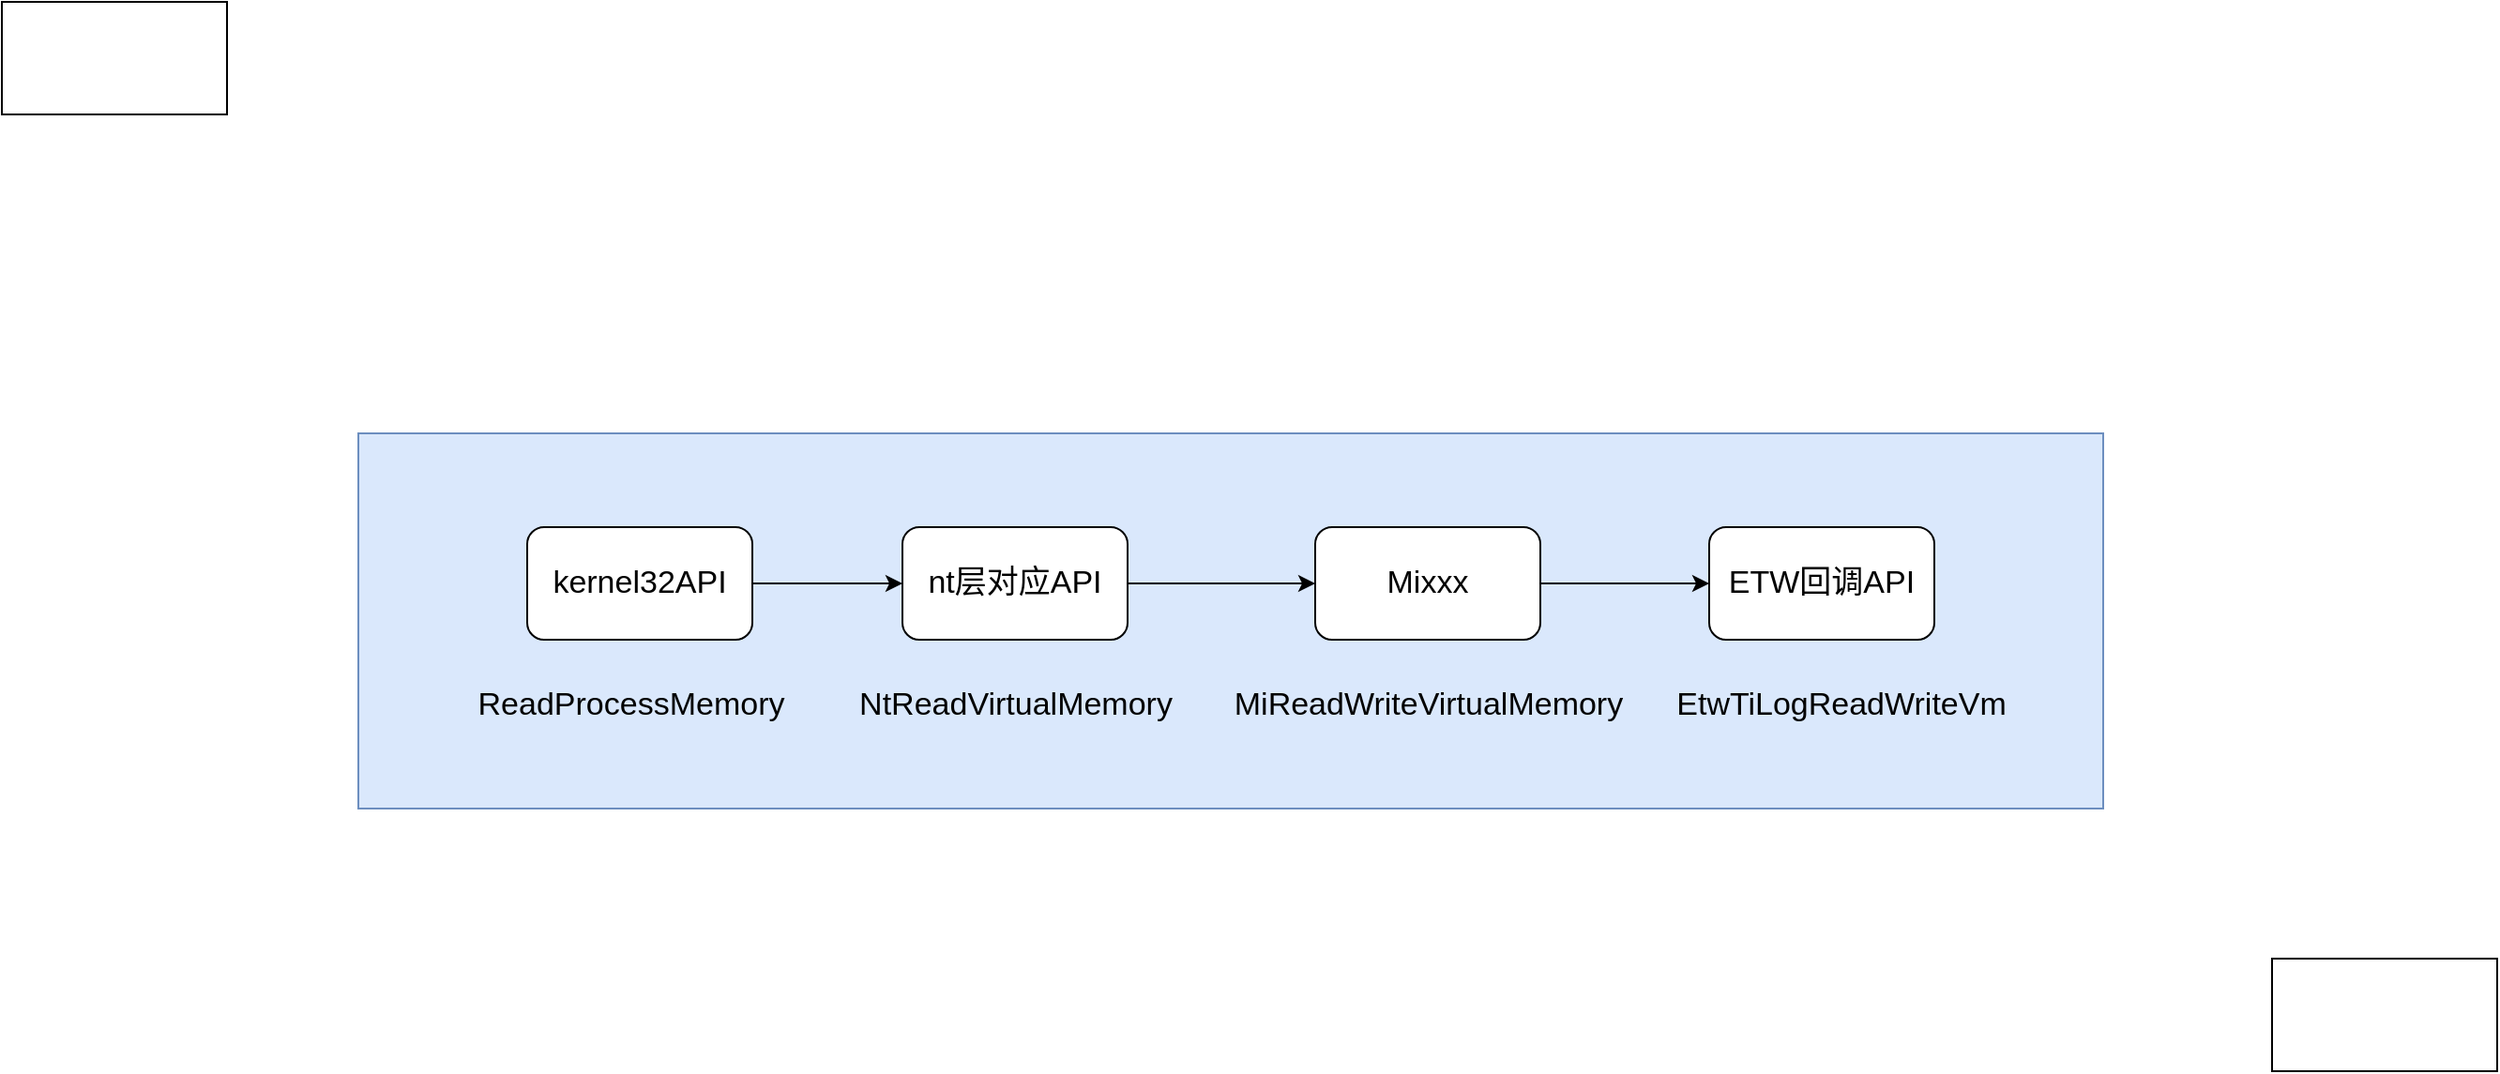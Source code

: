 <mxfile version="27.2.0">
  <diagram name="第 1 页" id="d-FjC6e2lD_7AKDCFH2p">
    <mxGraphModel dx="2798" dy="1118" grid="1" gridSize="10" guides="1" tooltips="1" connect="1" arrows="1" fold="1" page="1" pageScale="1" pageWidth="827" pageHeight="1169" math="0" shadow="0">
      <root>
        <mxCell id="0" />
        <mxCell id="1" parent="0" />
        <mxCell id="M6vXVPV5bqtyOgdewVyb-12" value="" style="rounded=0;whiteSpace=wrap;html=1;fillColor=#dae8fc;strokeColor=#6c8ebf;" vertex="1" parent="1">
          <mxGeometry x="50" y="460" width="930" height="200" as="geometry" />
        </mxCell>
        <mxCell id="M6vXVPV5bqtyOgdewVyb-3" value="" style="edgeStyle=orthogonalEdgeStyle;rounded=0;orthogonalLoop=1;jettySize=auto;html=1;fontSize=17;" edge="1" parent="1" source="M6vXVPV5bqtyOgdewVyb-1" target="M6vXVPV5bqtyOgdewVyb-2">
          <mxGeometry relative="1" as="geometry" />
        </mxCell>
        <mxCell id="M6vXVPV5bqtyOgdewVyb-1" value="kernel32API" style="rounded=1;whiteSpace=wrap;html=1;fontSize=17;" vertex="1" parent="1">
          <mxGeometry x="140" y="510" width="120" height="60" as="geometry" />
        </mxCell>
        <mxCell id="M6vXVPV5bqtyOgdewVyb-5" value="" style="edgeStyle=orthogonalEdgeStyle;rounded=0;orthogonalLoop=1;jettySize=auto;html=1;fontSize=17;" edge="1" parent="1" source="M6vXVPV5bqtyOgdewVyb-2" target="M6vXVPV5bqtyOgdewVyb-4">
          <mxGeometry relative="1" as="geometry" />
        </mxCell>
        <mxCell id="M6vXVPV5bqtyOgdewVyb-2" value="nt层对应API" style="rounded=1;whiteSpace=wrap;html=1;fontSize=17;" vertex="1" parent="1">
          <mxGeometry x="340" y="510" width="120" height="60" as="geometry" />
        </mxCell>
        <mxCell id="M6vXVPV5bqtyOgdewVyb-7" value="" style="edgeStyle=orthogonalEdgeStyle;rounded=0;orthogonalLoop=1;jettySize=auto;html=1;fontSize=17;" edge="1" parent="1" source="M6vXVPV5bqtyOgdewVyb-4" target="M6vXVPV5bqtyOgdewVyb-6">
          <mxGeometry relative="1" as="geometry" />
        </mxCell>
        <mxCell id="M6vXVPV5bqtyOgdewVyb-4" value="Mixxx" style="rounded=1;whiteSpace=wrap;html=1;fontSize=17;" vertex="1" parent="1">
          <mxGeometry x="560" y="510" width="120" height="60" as="geometry" />
        </mxCell>
        <mxCell id="M6vXVPV5bqtyOgdewVyb-6" value="ETW回调API" style="rounded=1;whiteSpace=wrap;html=1;fontSize=17;" vertex="1" parent="1">
          <mxGeometry x="770" y="510" width="120" height="60" as="geometry" />
        </mxCell>
        <mxCell id="M6vXVPV5bqtyOgdewVyb-8" value="ReadProcessMemory" style="text;html=1;align=center;verticalAlign=middle;resizable=0;points=[];autosize=1;strokeColor=none;fillColor=none;fontSize=17;" vertex="1" parent="1">
          <mxGeometry x="100" y="590" width="190" height="30" as="geometry" />
        </mxCell>
        <mxCell id="M6vXVPV5bqtyOgdewVyb-9" value="NtReadVirtualMemory" style="text;html=1;align=center;verticalAlign=middle;resizable=0;points=[];autosize=1;strokeColor=none;fillColor=none;fontSize=17;" vertex="1" parent="1">
          <mxGeometry x="305" y="590" width="190" height="30" as="geometry" />
        </mxCell>
        <mxCell id="M6vXVPV5bqtyOgdewVyb-10" value="MiReadWriteVirtualMemory" style="text;html=1;align=center;verticalAlign=middle;resizable=0;points=[];autosize=1;strokeColor=none;fillColor=none;fontSize=17;" vertex="1" parent="1">
          <mxGeometry x="505" y="590" width="230" height="30" as="geometry" />
        </mxCell>
        <mxCell id="M6vXVPV5bqtyOgdewVyb-11" value="EtwTiLogReadWriteVm" style="text;html=1;align=center;verticalAlign=middle;resizable=0;points=[];autosize=1;strokeColor=none;fillColor=none;fontSize=17;" vertex="1" parent="1">
          <mxGeometry x="740" y="590" width="200" height="30" as="geometry" />
        </mxCell>
        <mxCell id="M6vXVPV5bqtyOgdewVyb-13" value="" style="rounded=0;whiteSpace=wrap;html=1;" vertex="1" parent="1">
          <mxGeometry x="-140" y="230" width="120" height="60" as="geometry" />
        </mxCell>
        <mxCell id="M6vXVPV5bqtyOgdewVyb-14" value="" style="rounded=0;whiteSpace=wrap;html=1;" vertex="1" parent="1">
          <mxGeometry x="1070" y="740" width="120" height="60" as="geometry" />
        </mxCell>
      </root>
    </mxGraphModel>
  </diagram>
</mxfile>
